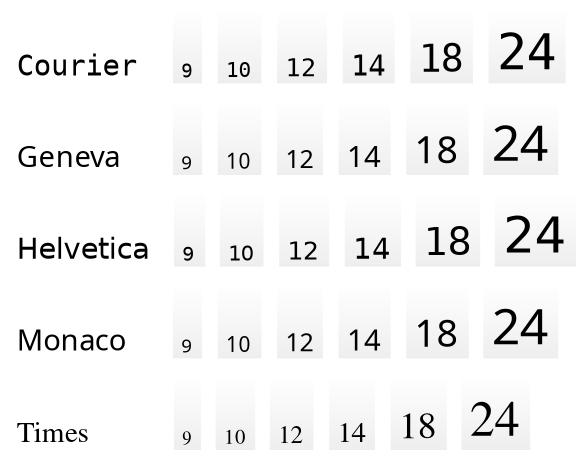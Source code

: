 graph {
  graph [nodesep="0.1", ranksep=0]
  node [fillcolor="#eeeeee:#ffffff", gradientangle=90, labelloc=b, margin="0.05", shape=none, style=filled, width=0, height="0.5"]
  edge [len=0, style=invis]

  node [fontname="Courier"]
  courier [label="Courier\l", style=solid, width=1]
  courier9 [fontsize="9", label="9"]
  courier10 [fontsize="10", label="10"]
  courier12 [fontsize="12", label="12"]
  courier14 [fontsize="14", label="14"]
  courier18 [fontsize="18", label="18"]
  courier24 [fontsize="24", label="24"]
  rank=same {courier--courier9--courier10--courier12--courier14--courier18--courier24}

  node [fontname="Geneva"]
  geneva [label="Geneva\l", style=solid, width=1]
  geneva9 [fontsize="9", label="9"]
  geneva10 [fontsize="10", label="10"]
  geneva12 [fontsize="12", label="12"]
  geneva14 [fontsize="14", label="14"]
  geneva18 [fontsize="18", label="18"]
  geneva24 [fontsize="24", label="24"]
  rank=same {geneva--geneva9--geneva10--geneva12--geneva14--geneva18--geneva24}

  node [fontname="Helvetica"]
  helvetica [label="Helvetica\l", style=solid, width=1]
  helvetica9 [fontsize="9", label="9"]
  helvetica10 [fontsize="10", label="10"]
  helvetica12 [fontsize="12", label="12"]
  helvetica14 [fontsize="14", label="14"]
  helvetica18 [fontsize="18", label="18"]
  helvetica24 [fontsize="24", label="24"]
  rank=same {helvetica--helvetica9--helvetica10--helvetica12--helvetica14--helvetica18--helvetica24}

  node [fontname="Monaco"]
  monaco [label="Monaco\l", style=solid, width=1]
  monaco9 [fontsize="9", label="9"]
  monaco10 [fontsize="10", label="10"]
  monaco12 [fontsize="12", label="12"]
  monaco14 [fontsize="14", label="14"]
  monaco18 [fontsize="18", label="18"]
  monaco24 [fontsize="24", label="24"]
  rank=same {monaco--monaco9--monaco10--monaco12--monaco14--monaco18--monaco24}

  node [fontname="Times"]
  times [label="Times\l", style=solid, width=1]
  times9 [fontsize="9", label="9"]
  times10 [fontsize="10", label="10"]
  times12 [fontsize="12", label="12"]
  times14 [fontsize="14", label="14"]
  times18 [fontsize="18", label="18"]
  times24 [fontsize="24", label="24"]
  rank=same {times--times9--times10--times12--times14--times18--times24}

  courier--geneva--helvetica--monaco--times
}
